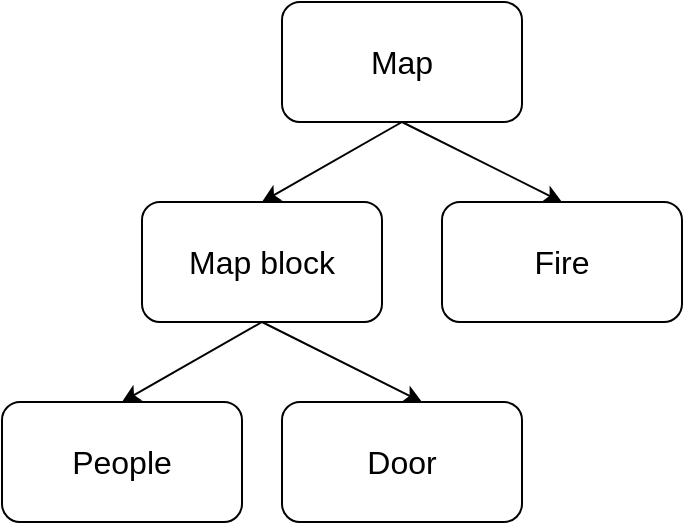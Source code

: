 <mxfile version="12.4.7" type="device"><diagram id="gHv-2cb4bvkBQS4nwDoq" name="Page-1"><mxGraphModel dx="1422" dy="714" grid="1" gridSize="10" guides="1" tooltips="1" connect="1" arrows="1" fold="1" page="1" pageScale="1" pageWidth="827" pageHeight="1169" math="0" shadow="0"><root><mxCell id="0"/><mxCell id="1" parent="0"/><mxCell id="TCo6TgGheVtHnllDR7VB-1" value="&lt;font style=&quot;font-size: 16px&quot;&gt;Map&lt;/font&gt;" style="rounded=1;whiteSpace=wrap;html=1;" vertex="1" parent="1"><mxGeometry x="320" y="190" width="120" height="60" as="geometry"/></mxCell><mxCell id="TCo6TgGheVtHnllDR7VB-2" value="&lt;font style=&quot;font-size: 16px&quot;&gt;Map block&lt;/font&gt;" style="rounded=1;whiteSpace=wrap;html=1;" vertex="1" parent="1"><mxGeometry x="250" y="290" width="120" height="60" as="geometry"/></mxCell><mxCell id="TCo6TgGheVtHnllDR7VB-3" value="&lt;font style=&quot;font-size: 16px&quot;&gt;People&lt;/font&gt;" style="rounded=1;whiteSpace=wrap;html=1;" vertex="1" parent="1"><mxGeometry x="180" y="390" width="120" height="60" as="geometry"/></mxCell><mxCell id="TCo6TgGheVtHnllDR7VB-4" value="&lt;font style=&quot;font-size: 16px&quot;&gt;Fire&lt;/font&gt;" style="rounded=1;whiteSpace=wrap;html=1;" vertex="1" parent="1"><mxGeometry x="400" y="290" width="120" height="60" as="geometry"/></mxCell><mxCell id="TCo6TgGheVtHnllDR7VB-5" value="&lt;font style=&quot;font-size: 16px&quot;&gt;Door&lt;/font&gt;" style="rounded=1;whiteSpace=wrap;html=1;" vertex="1" parent="1"><mxGeometry x="320" y="390" width="120" height="60" as="geometry"/></mxCell><mxCell id="TCo6TgGheVtHnllDR7VB-6" value="" style="endArrow=classic;html=1;exitX=0.5;exitY=1;exitDx=0;exitDy=0;entryX=0.5;entryY=0;entryDx=0;entryDy=0;" edge="1" parent="1" source="TCo6TgGheVtHnllDR7VB-1" target="TCo6TgGheVtHnllDR7VB-4"><mxGeometry width="50" height="50" relative="1" as="geometry"><mxPoint x="520" y="250" as="sourcePoint"/><mxPoint x="450" y="290" as="targetPoint"/></mxGeometry></mxCell><mxCell id="TCo6TgGheVtHnllDR7VB-7" value="" style="endArrow=classic;html=1;exitX=0.5;exitY=1;exitDx=0;exitDy=0;entryX=0.5;entryY=0;entryDx=0;entryDy=0;" edge="1" parent="1" source="TCo6TgGheVtHnllDR7VB-1" target="TCo6TgGheVtHnllDR7VB-2"><mxGeometry width="50" height="50" relative="1" as="geometry"><mxPoint x="280" y="250" as="sourcePoint"/><mxPoint x="360" y="290" as="targetPoint"/></mxGeometry></mxCell><mxCell id="TCo6TgGheVtHnllDR7VB-8" value="" style="endArrow=classic;html=1;exitX=0.5;exitY=1;exitDx=0;exitDy=0;entryX=0.5;entryY=0;entryDx=0;entryDy=0;" edge="1" parent="1"><mxGeometry width="50" height="50" relative="1" as="geometry"><mxPoint x="310" y="350" as="sourcePoint"/><mxPoint x="240" y="390" as="targetPoint"/></mxGeometry></mxCell><mxCell id="TCo6TgGheVtHnllDR7VB-9" value="" style="endArrow=classic;html=1;exitX=0.5;exitY=1;exitDx=0;exitDy=0;entryX=0.5;entryY=0;entryDx=0;entryDy=0;" edge="1" parent="1"><mxGeometry width="50" height="50" relative="1" as="geometry"><mxPoint x="310" y="350" as="sourcePoint"/><mxPoint x="390" y="390" as="targetPoint"/></mxGeometry></mxCell></root></mxGraphModel></diagram></mxfile>